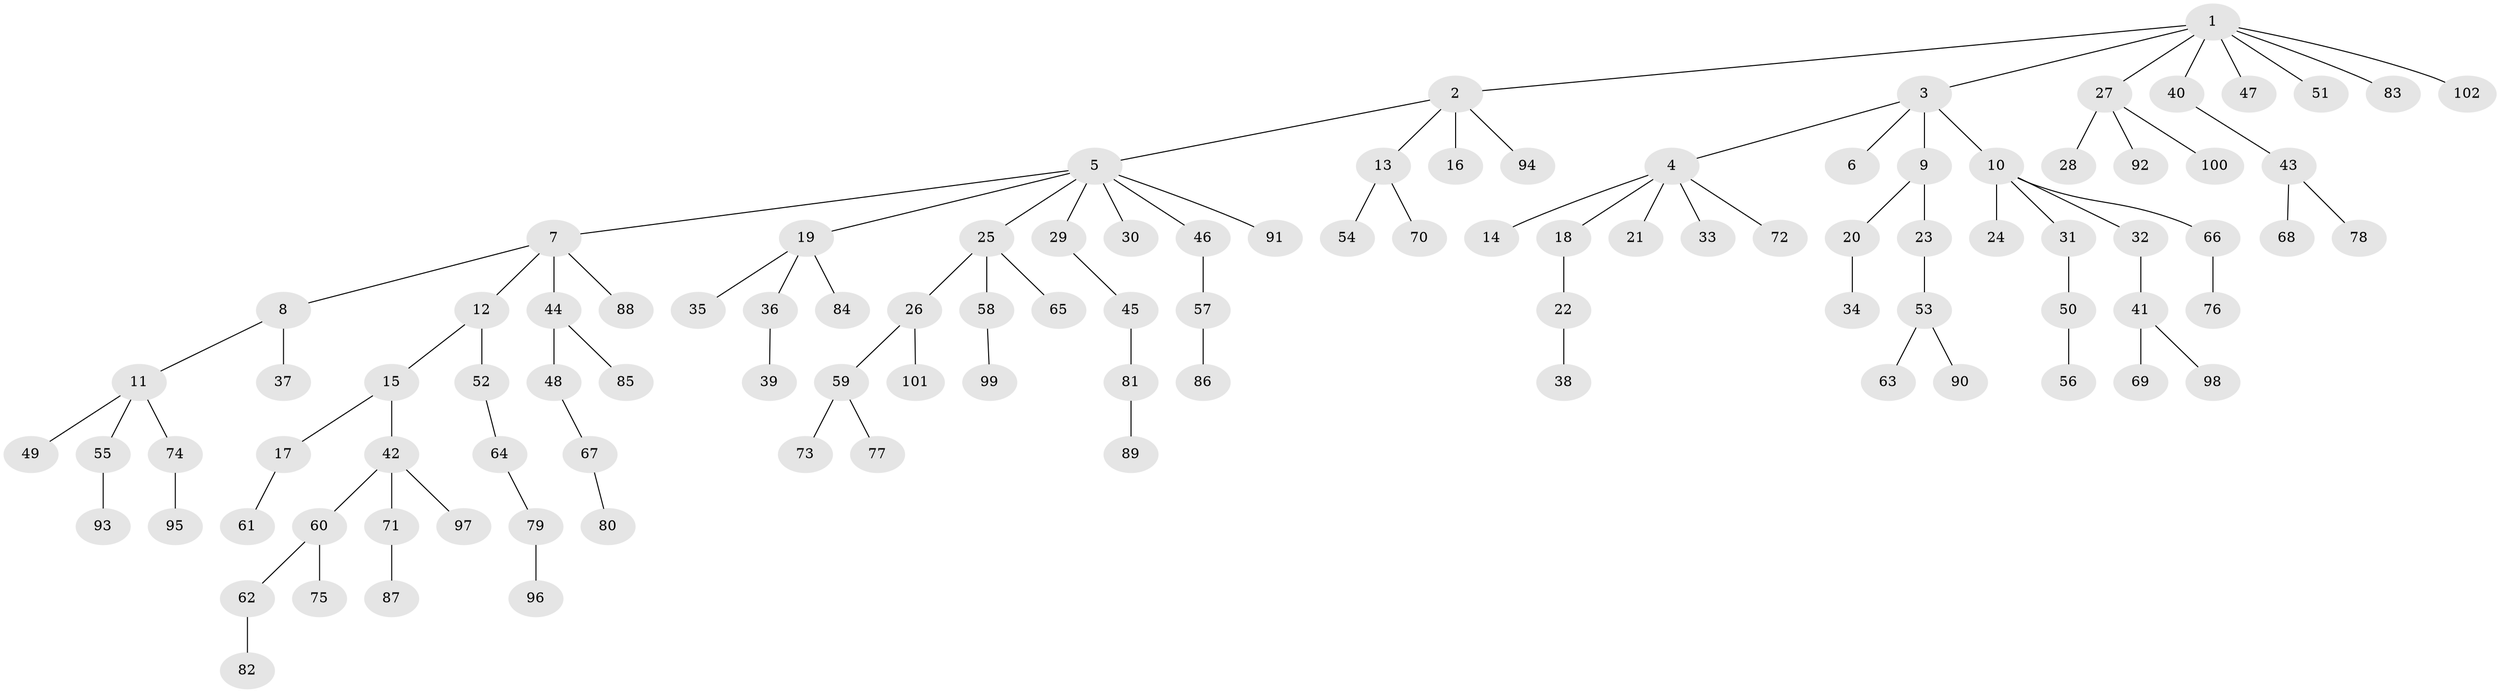 // Generated by graph-tools (version 1.1) at 2025/26/03/09/25 03:26:27]
// undirected, 102 vertices, 101 edges
graph export_dot {
graph [start="1"]
  node [color=gray90,style=filled];
  1;
  2;
  3;
  4;
  5;
  6;
  7;
  8;
  9;
  10;
  11;
  12;
  13;
  14;
  15;
  16;
  17;
  18;
  19;
  20;
  21;
  22;
  23;
  24;
  25;
  26;
  27;
  28;
  29;
  30;
  31;
  32;
  33;
  34;
  35;
  36;
  37;
  38;
  39;
  40;
  41;
  42;
  43;
  44;
  45;
  46;
  47;
  48;
  49;
  50;
  51;
  52;
  53;
  54;
  55;
  56;
  57;
  58;
  59;
  60;
  61;
  62;
  63;
  64;
  65;
  66;
  67;
  68;
  69;
  70;
  71;
  72;
  73;
  74;
  75;
  76;
  77;
  78;
  79;
  80;
  81;
  82;
  83;
  84;
  85;
  86;
  87;
  88;
  89;
  90;
  91;
  92;
  93;
  94;
  95;
  96;
  97;
  98;
  99;
  100;
  101;
  102;
  1 -- 2;
  1 -- 3;
  1 -- 27;
  1 -- 40;
  1 -- 47;
  1 -- 51;
  1 -- 83;
  1 -- 102;
  2 -- 5;
  2 -- 13;
  2 -- 16;
  2 -- 94;
  3 -- 4;
  3 -- 6;
  3 -- 9;
  3 -- 10;
  4 -- 14;
  4 -- 18;
  4 -- 21;
  4 -- 33;
  4 -- 72;
  5 -- 7;
  5 -- 19;
  5 -- 25;
  5 -- 29;
  5 -- 30;
  5 -- 46;
  5 -- 91;
  7 -- 8;
  7 -- 12;
  7 -- 44;
  7 -- 88;
  8 -- 11;
  8 -- 37;
  9 -- 20;
  9 -- 23;
  10 -- 24;
  10 -- 31;
  10 -- 32;
  10 -- 66;
  11 -- 49;
  11 -- 55;
  11 -- 74;
  12 -- 15;
  12 -- 52;
  13 -- 54;
  13 -- 70;
  15 -- 17;
  15 -- 42;
  17 -- 61;
  18 -- 22;
  19 -- 35;
  19 -- 36;
  19 -- 84;
  20 -- 34;
  22 -- 38;
  23 -- 53;
  25 -- 26;
  25 -- 58;
  25 -- 65;
  26 -- 59;
  26 -- 101;
  27 -- 28;
  27 -- 92;
  27 -- 100;
  29 -- 45;
  31 -- 50;
  32 -- 41;
  36 -- 39;
  40 -- 43;
  41 -- 69;
  41 -- 98;
  42 -- 60;
  42 -- 71;
  42 -- 97;
  43 -- 68;
  43 -- 78;
  44 -- 48;
  44 -- 85;
  45 -- 81;
  46 -- 57;
  48 -- 67;
  50 -- 56;
  52 -- 64;
  53 -- 63;
  53 -- 90;
  55 -- 93;
  57 -- 86;
  58 -- 99;
  59 -- 73;
  59 -- 77;
  60 -- 62;
  60 -- 75;
  62 -- 82;
  64 -- 79;
  66 -- 76;
  67 -- 80;
  71 -- 87;
  74 -- 95;
  79 -- 96;
  81 -- 89;
}
